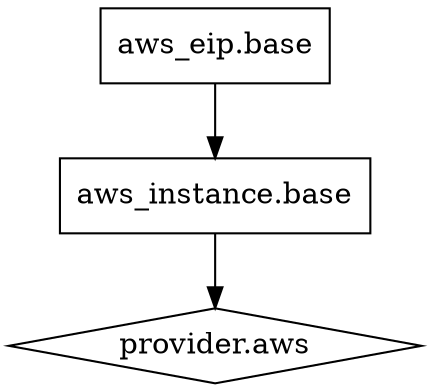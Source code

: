 digraph {
	compound = "true"
	newrank = "true"
	subgraph "root" {
		"[root] aws_eip.base" [label = "aws_eip.base", shape = "box"]
		"[root] aws_instance.base" [label = "aws_instance.base", shape = "box"]
		"[root] provider.aws" [label = "provider.aws", shape = "diamond"]
		"[root] aws_eip.base" -> "[root] aws_instance.base"
		"[root] aws_instance.base" -> "[root] provider.aws"
	}
}


